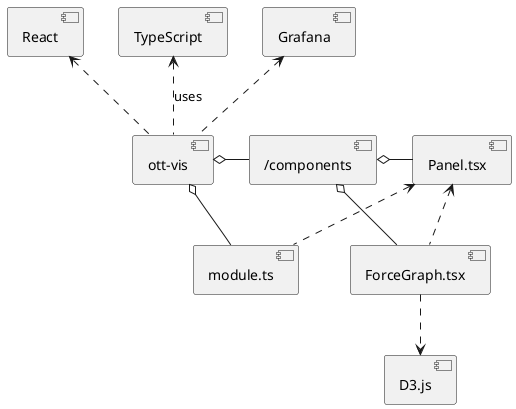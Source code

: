 @startuml
[React] <.. [ott-vis]
[TypeScript] <.. [ott-vis] : uses
[Grafana] <.. [ott-vis]
[ott-vis] o- [/components]
[ott-vis] o- [module.ts]
[/components] o- [Panel.tsx]
[/components] o- [ForceGraph.tsx]
[Panel.tsx] <.. [ForceGraph.tsx]
[Panel.tsx] <.. [module.ts]
[ForceGraph.tsx] ..> [D3.js]
@enduml
